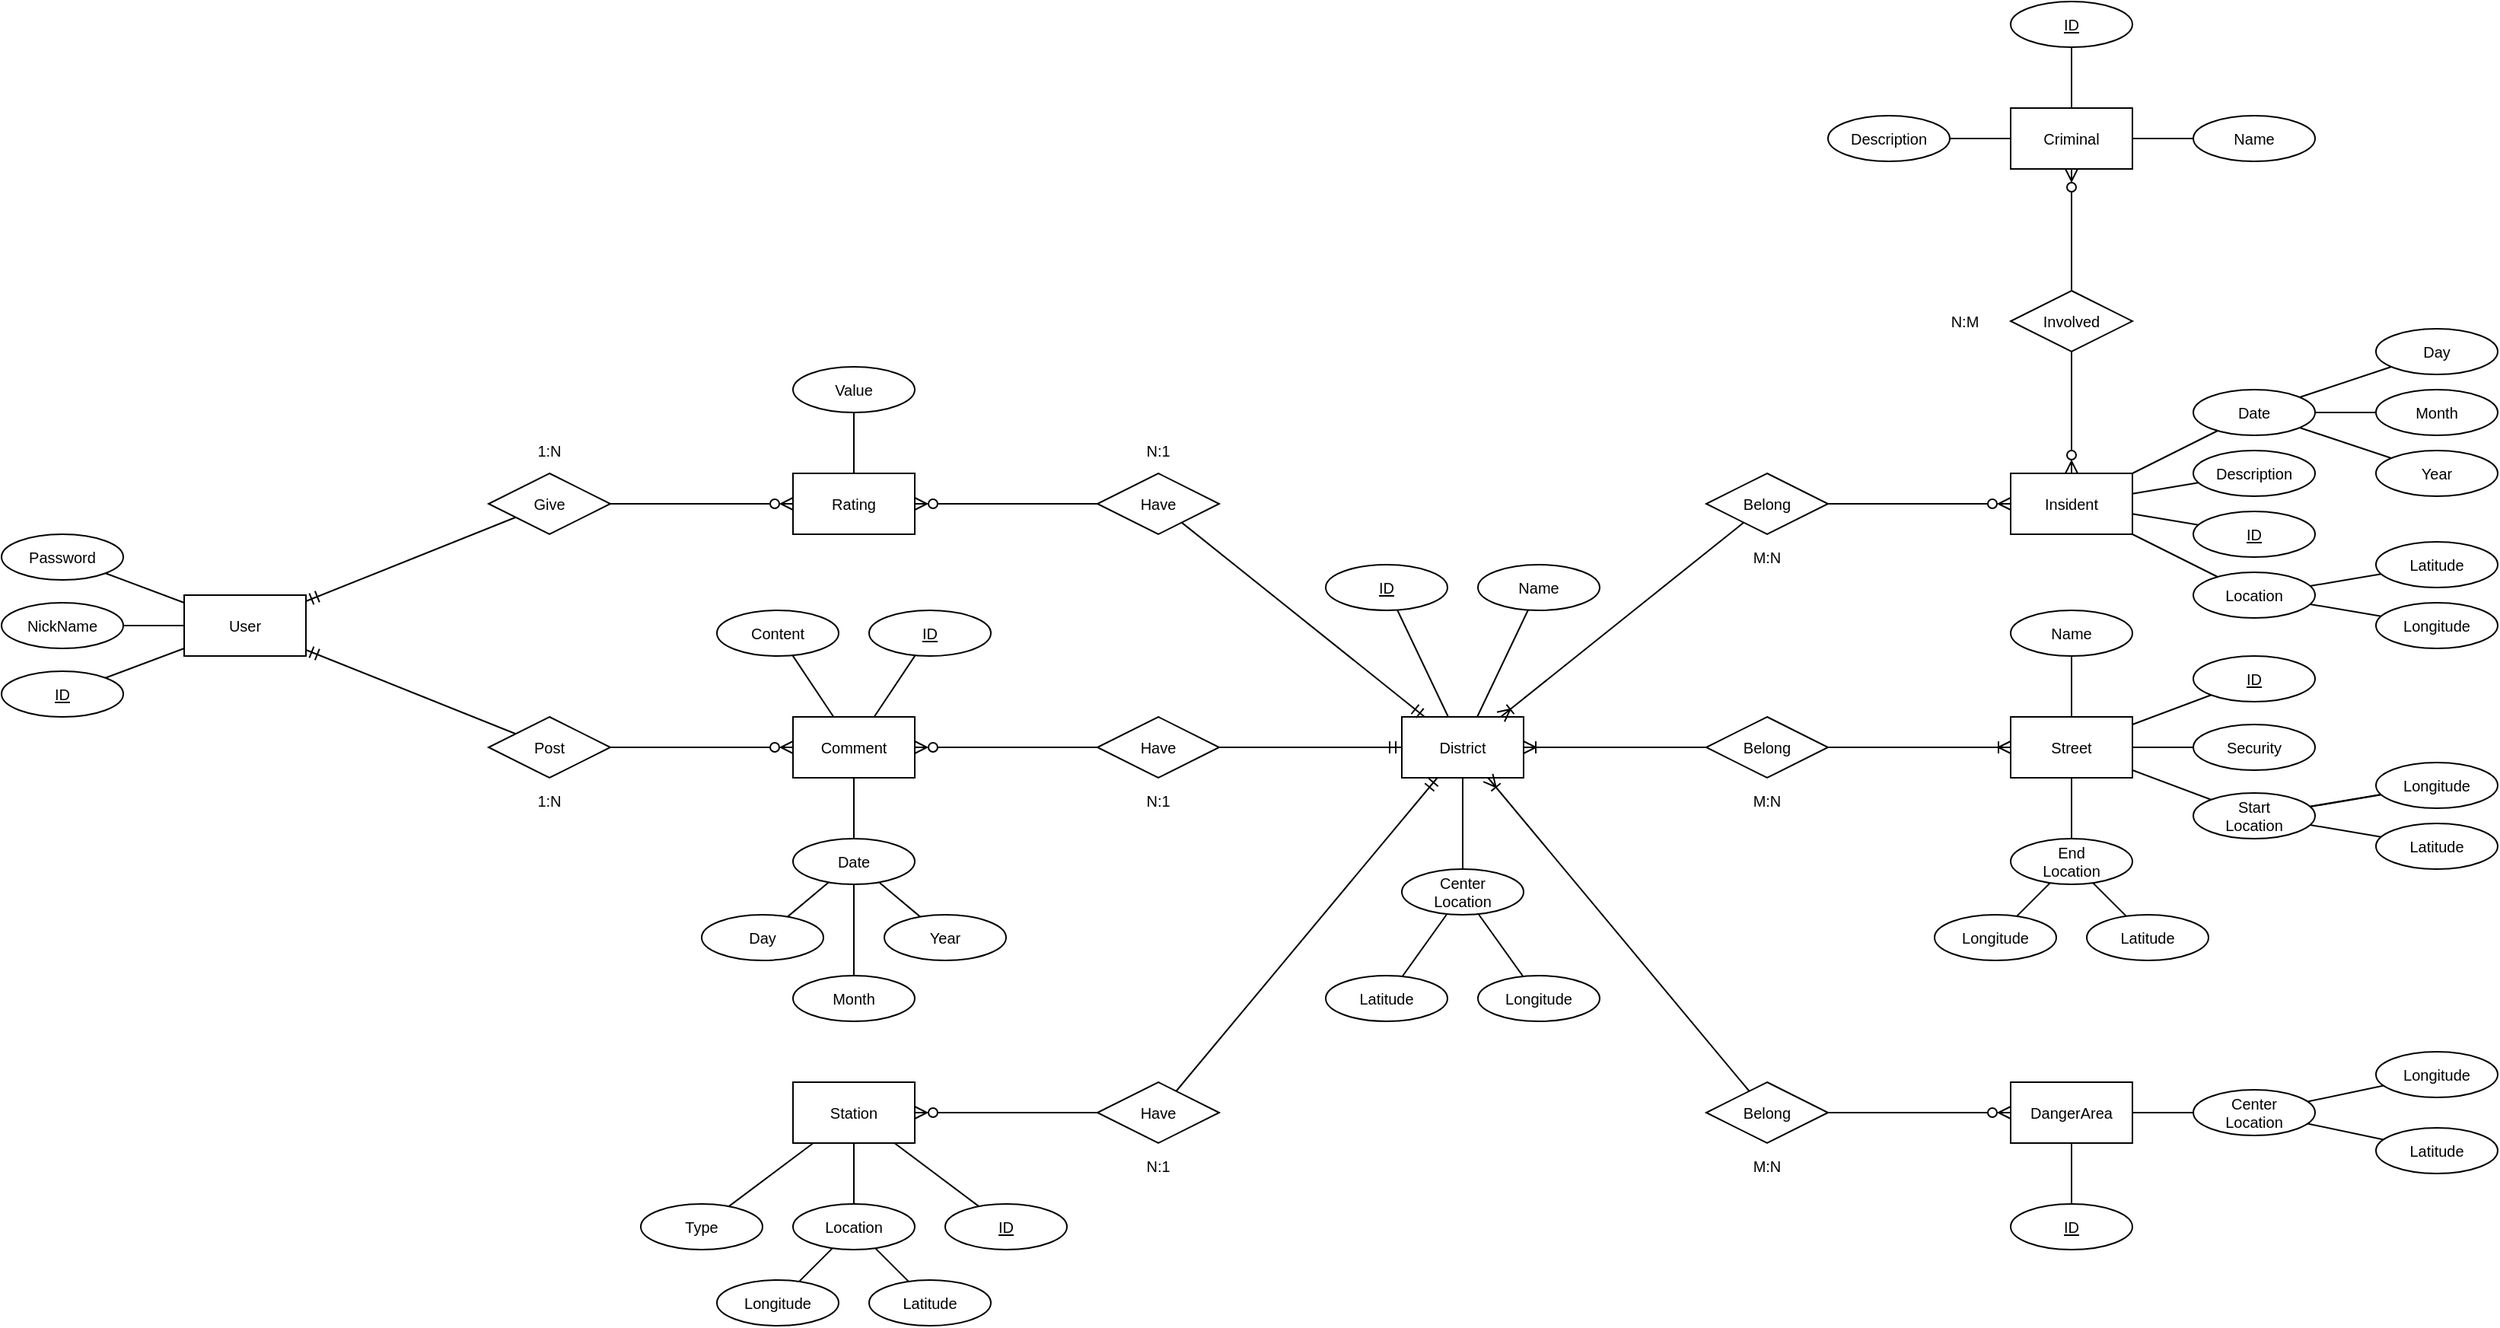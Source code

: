 <mxfile>
    <diagram id="rRoWfzJFK4uJXbPDyryT" name="Page-1">
        <mxGraphModel dx="466" dy="434" grid="1" gridSize="10" guides="1" tooltips="1" connect="1" arrows="1" fold="1" page="1" pageScale="1" pageWidth="850" pageHeight="1100" math="0" shadow="0">
            <root>
                <mxCell id="0"/>
                <mxCell id="1" parent="0"/>
                <mxCell id="21" style="edgeStyle=none;html=1;endArrow=none;endFill=0;fontSize=10;" edge="1" parent="1" source="2" target="20">
                    <mxGeometry relative="1" as="geometry"/>
                </mxCell>
                <mxCell id="22" style="edgeStyle=none;html=1;endArrow=none;endFill=0;fontSize=10;" edge="1" parent="1" source="2" target="18">
                    <mxGeometry relative="1" as="geometry"/>
                </mxCell>
                <mxCell id="23" style="edgeStyle=none;html=1;endArrow=none;endFill=0;fontSize=10;" edge="1" parent="1" source="2" target="13">
                    <mxGeometry relative="1" as="geometry"/>
                </mxCell>
                <mxCell id="2" value="User" style="whiteSpace=wrap;html=1;align=center;fontSize=10;" vertex="1" parent="1">
                    <mxGeometry x="120" y="470" width="80" height="40" as="geometry"/>
                </mxCell>
                <mxCell id="33" style="edgeStyle=none;html=1;endArrow=none;endFill=0;fontSize=10;" edge="1" parent="1" source="3" target="32">
                    <mxGeometry relative="1" as="geometry"/>
                </mxCell>
                <mxCell id="42" style="edgeStyle=none;html=1;fontSize=10;endArrow=none;endFill=0;" edge="1" parent="1" source="3" target="34">
                    <mxGeometry relative="1" as="geometry"/>
                </mxCell>
                <mxCell id="43" style="edgeStyle=none;html=1;fontSize=10;endArrow=none;endFill=0;" edge="1" parent="1" source="3" target="35">
                    <mxGeometry relative="1" as="geometry"/>
                </mxCell>
                <mxCell id="3" value="Comment" style="whiteSpace=wrap;html=1;align=center;fontSize=10;" vertex="1" parent="1">
                    <mxGeometry x="520" y="550" width="80" height="40" as="geometry"/>
                </mxCell>
                <mxCell id="25" style="edgeStyle=none;html=1;endArrow=none;endFill=0;fontSize=10;" edge="1" parent="1" source="4" target="24">
                    <mxGeometry relative="1" as="geometry"/>
                </mxCell>
                <mxCell id="27" style="edgeStyle=none;html=1;endArrow=none;endFill=0;fontSize=10;" edge="1" parent="1" source="4" target="26">
                    <mxGeometry relative="1" as="geometry"/>
                </mxCell>
                <mxCell id="4" value="DangerArea" style="whiteSpace=wrap;html=1;align=center;fontSize=10;" vertex="1" parent="1">
                    <mxGeometry x="1320" y="790" width="80" height="40" as="geometry"/>
                </mxCell>
                <mxCell id="54" style="edgeStyle=none;html=1;fontSize=10;endArrow=none;endFill=0;" edge="1" parent="1" source="5" target="53">
                    <mxGeometry relative="1" as="geometry"/>
                </mxCell>
                <mxCell id="56" style="edgeStyle=none;html=1;fontSize=10;endArrow=none;endFill=0;" edge="1" parent="1" source="5" target="55">
                    <mxGeometry relative="1" as="geometry"/>
                </mxCell>
                <mxCell id="62" style="edgeStyle=none;html=1;fontSize=10;endArrow=none;endFill=0;" edge="1" parent="1" source="5" target="59">
                    <mxGeometry relative="1" as="geometry"/>
                </mxCell>
                <mxCell id="5" value="District" style="whiteSpace=wrap;html=1;align=center;fontSize=10;" vertex="1" parent="1">
                    <mxGeometry x="920" y="550" width="80" height="40" as="geometry"/>
                </mxCell>
                <mxCell id="48" style="edgeStyle=none;html=1;fontSize=10;endArrow=none;endFill=0;" edge="1" parent="1" source="6" target="47">
                    <mxGeometry relative="1" as="geometry"/>
                </mxCell>
                <mxCell id="6" value="Rating" style="whiteSpace=wrap;html=1;align=center;fontSize=10;" vertex="1" parent="1">
                    <mxGeometry x="520" y="390" width="80" height="40" as="geometry"/>
                </mxCell>
                <mxCell id="107" style="edgeStyle=none;html=1;fontSize=10;endArrow=none;endFill=0;" edge="1" parent="1" source="7" target="103">
                    <mxGeometry relative="1" as="geometry"/>
                </mxCell>
                <mxCell id="109" style="edgeStyle=none;html=1;fontSize=10;endArrow=none;endFill=0;" edge="1" parent="1" source="7" target="108">
                    <mxGeometry relative="1" as="geometry"/>
                </mxCell>
                <mxCell id="7" value="Insident" style="whiteSpace=wrap;html=1;align=center;fontSize=10;" vertex="1" parent="1">
                    <mxGeometry x="1320" y="390" width="80" height="40" as="geometry"/>
                </mxCell>
                <mxCell id="68" style="edgeStyle=none;html=1;fontSize=10;endArrow=none;endFill=0;" edge="1" parent="1" source="8" target="65">
                    <mxGeometry relative="1" as="geometry"/>
                </mxCell>
                <mxCell id="70" style="edgeStyle=none;html=1;fontSize=10;endArrow=none;endFill=0;" edge="1" parent="1" source="8" target="69">
                    <mxGeometry relative="1" as="geometry"/>
                </mxCell>
                <mxCell id="72" style="edgeStyle=none;html=1;fontSize=10;endArrow=none;endFill=0;" edge="1" parent="1" source="8" target="71">
                    <mxGeometry relative="1" as="geometry"/>
                </mxCell>
                <mxCell id="8" value="Station" style="whiteSpace=wrap;html=1;align=center;fontSize=10;" vertex="1" parent="1">
                    <mxGeometry x="520" y="790" width="80" height="40" as="geometry"/>
                </mxCell>
                <mxCell id="85" style="edgeStyle=none;html=1;fontSize=10;endArrow=none;endFill=0;startArrow=none;" edge="1" parent="1" source="75" target="73">
                    <mxGeometry relative="1" as="geometry"/>
                </mxCell>
                <mxCell id="86" style="edgeStyle=none;html=1;fontSize=10;endArrow=none;endFill=0;" edge="1" parent="1" source="10" target="80">
                    <mxGeometry relative="1" as="geometry"/>
                </mxCell>
                <mxCell id="87" style="edgeStyle=none;html=1;fontSize=10;endArrow=none;endFill=0;" edge="1" parent="1" source="10" target="84">
                    <mxGeometry relative="1" as="geometry"/>
                </mxCell>
                <mxCell id="88" style="edgeStyle=none;html=1;fontSize=10;endArrow=none;endFill=0;" edge="1" parent="1" source="10" target="83">
                    <mxGeometry relative="1" as="geometry"/>
                </mxCell>
                <mxCell id="128" style="edgeStyle=none;html=1;fontSize=10;endArrow=none;endFill=0;" edge="1" parent="1" source="10" target="127">
                    <mxGeometry relative="1" as="geometry"/>
                </mxCell>
                <mxCell id="10" value="Street" style="whiteSpace=wrap;html=1;align=center;fontSize=10;" vertex="1" parent="1">
                    <mxGeometry x="1320" y="550" width="80" height="40" as="geometry"/>
                </mxCell>
                <mxCell id="124" style="edgeStyle=none;html=1;fontSize=10;endArrow=none;endFill=0;" edge="1" parent="1" source="11" target="121">
                    <mxGeometry relative="1" as="geometry"/>
                </mxCell>
                <mxCell id="125" style="edgeStyle=none;html=1;fontSize=10;endArrow=none;endFill=0;" edge="1" parent="1" source="11" target="122">
                    <mxGeometry relative="1" as="geometry"/>
                </mxCell>
                <mxCell id="126" style="edgeStyle=none;html=1;fontSize=10;endArrow=none;endFill=0;" edge="1" parent="1" source="11" target="123">
                    <mxGeometry relative="1" as="geometry"/>
                </mxCell>
                <mxCell id="11" value="Criminal" style="whiteSpace=wrap;html=1;align=center;fontSize=10;" vertex="1" parent="1">
                    <mxGeometry x="1320" y="150" width="80" height="40" as="geometry"/>
                </mxCell>
                <mxCell id="15" style="edgeStyle=none;html=1;endArrow=ERmandOne;endFill=0;fontSize=10;" edge="1" parent="1" source="12" target="2">
                    <mxGeometry relative="1" as="geometry"/>
                </mxCell>
                <mxCell id="16" style="edgeStyle=none;html=1;endArrow=ERzeroToMany;endFill=0;fontSize=10;" edge="1" parent="1" source="12" target="3">
                    <mxGeometry relative="1" as="geometry"/>
                </mxCell>
                <mxCell id="12" value="Post" style="shape=rhombus;perimeter=rhombusPerimeter;whiteSpace=wrap;html=1;align=center;fontSize=10;" vertex="1" parent="1">
                    <mxGeometry x="320" y="550" width="80" height="40" as="geometry"/>
                </mxCell>
                <mxCell id="13" value="ID" style="ellipse;whiteSpace=wrap;html=1;align=center;fontStyle=4;fontSize=10;" vertex="1" parent="1">
                    <mxGeometry y="520" width="80" height="30" as="geometry"/>
                </mxCell>
                <mxCell id="18" value="NickName" style="ellipse;whiteSpace=wrap;html=1;align=center;fontSize=10;" vertex="1" parent="1">
                    <mxGeometry y="475" width="80" height="30" as="geometry"/>
                </mxCell>
                <mxCell id="20" value="Password" style="ellipse;whiteSpace=wrap;html=1;align=center;fontSize=10;" vertex="1" parent="1">
                    <mxGeometry y="430" width="80" height="30" as="geometry"/>
                </mxCell>
                <mxCell id="30" style="edgeStyle=none;html=1;endArrow=none;endFill=0;fontSize=10;" edge="1" parent="1" source="24" target="28">
                    <mxGeometry relative="1" as="geometry"/>
                </mxCell>
                <mxCell id="31" style="edgeStyle=none;html=1;endArrow=none;endFill=0;fontSize=10;" edge="1" parent="1" source="24" target="29">
                    <mxGeometry relative="1" as="geometry"/>
                </mxCell>
                <mxCell id="24" value="Center&lt;br style=&quot;font-size: 10px;&quot;&gt;Location" style="ellipse;whiteSpace=wrap;html=1;align=center;fontSize=10;" vertex="1" parent="1">
                    <mxGeometry x="1440" y="795" width="80" height="30" as="geometry"/>
                </mxCell>
                <mxCell id="26" value="ID" style="ellipse;whiteSpace=wrap;html=1;align=center;fontStyle=4;fontSize=10;" vertex="1" parent="1">
                    <mxGeometry x="1320" y="870" width="80" height="30" as="geometry"/>
                </mxCell>
                <mxCell id="28" value="Latitude" style="ellipse;whiteSpace=wrap;html=1;align=center;fontSize=10;" vertex="1" parent="1">
                    <mxGeometry x="1560" y="820" width="80" height="30" as="geometry"/>
                </mxCell>
                <mxCell id="29" value="Longitude" style="ellipse;whiteSpace=wrap;html=1;align=center;fontSize=10;" vertex="1" parent="1">
                    <mxGeometry x="1560" y="770" width="80" height="30" as="geometry"/>
                </mxCell>
                <mxCell id="32" value="ID" style="ellipse;whiteSpace=wrap;html=1;align=center;fontStyle=4;fontSize=10;" vertex="1" parent="1">
                    <mxGeometry x="570" y="480" width="80" height="30" as="geometry"/>
                </mxCell>
                <mxCell id="39" style="edgeStyle=none;html=1;fontSize=10;endArrow=none;endFill=0;" edge="1" parent="1" source="34" target="37">
                    <mxGeometry relative="1" as="geometry"/>
                </mxCell>
                <mxCell id="40" style="edgeStyle=none;html=1;fontSize=10;endArrow=none;endFill=0;" edge="1" parent="1" source="34" target="36">
                    <mxGeometry relative="1" as="geometry"/>
                </mxCell>
                <mxCell id="41" style="edgeStyle=none;html=1;fontSize=10;endArrow=none;endFill=0;" edge="1" parent="1" source="34" target="38">
                    <mxGeometry relative="1" as="geometry"/>
                </mxCell>
                <mxCell id="34" value="Date" style="ellipse;whiteSpace=wrap;html=1;align=center;fontSize=10;" vertex="1" parent="1">
                    <mxGeometry x="520" y="630" width="80" height="30" as="geometry"/>
                </mxCell>
                <mxCell id="35" value="Content" style="ellipse;whiteSpace=wrap;html=1;align=center;fontSize=10;" vertex="1" parent="1">
                    <mxGeometry x="470" y="480" width="80" height="30" as="geometry"/>
                </mxCell>
                <mxCell id="36" value="Month" style="ellipse;whiteSpace=wrap;html=1;align=center;fontSize=10;" vertex="1" parent="1">
                    <mxGeometry x="520" y="720" width="80" height="30" as="geometry"/>
                </mxCell>
                <mxCell id="37" value="Day" style="ellipse;whiteSpace=wrap;html=1;align=center;fontSize=10;" vertex="1" parent="1">
                    <mxGeometry x="460" y="680" width="80" height="30" as="geometry"/>
                </mxCell>
                <mxCell id="38" value="Year" style="ellipse;whiteSpace=wrap;html=1;align=center;fontSize=10;" vertex="1" parent="1">
                    <mxGeometry x="580" y="680" width="80" height="30" as="geometry"/>
                </mxCell>
                <mxCell id="45" style="edgeStyle=none;html=1;fontSize=10;endArrow=ERmandOne;endFill=0;" edge="1" parent="1" source="44" target="2">
                    <mxGeometry relative="1" as="geometry">
                        <mxPoint x="25.294" y="367.647" as="sourcePoint"/>
                    </mxGeometry>
                </mxCell>
                <mxCell id="46" style="edgeStyle=none;html=1;fontSize=10;endArrow=ERzeroToMany;endFill=0;" edge="1" parent="1" source="44" target="6">
                    <mxGeometry relative="1" as="geometry"/>
                </mxCell>
                <mxCell id="44" value="Give" style="shape=rhombus;perimeter=rhombusPerimeter;whiteSpace=wrap;html=1;align=center;fontSize=10;" vertex="1" parent="1">
                    <mxGeometry x="320" y="390" width="80" height="40" as="geometry"/>
                </mxCell>
                <mxCell id="47" value="Value" style="ellipse;whiteSpace=wrap;html=1;align=center;fontSize=10;" vertex="1" parent="1">
                    <mxGeometry x="520" y="320" width="80" height="30" as="geometry"/>
                </mxCell>
                <mxCell id="51" style="edgeStyle=none;html=1;fontSize=10;endArrow=ERoneToMany;endFill=0;" edge="1" parent="1" source="49" target="5">
                    <mxGeometry relative="1" as="geometry"/>
                </mxCell>
                <mxCell id="52" style="edgeStyle=none;html=1;fontSize=10;endArrow=ERzeroToMany;endFill=0;" edge="1" parent="1" source="49" target="7">
                    <mxGeometry relative="1" as="geometry"/>
                </mxCell>
                <mxCell id="49" value="Belong" style="shape=rhombus;perimeter=rhombusPerimeter;whiteSpace=wrap;html=1;align=center;fontSize=10;" vertex="1" parent="1">
                    <mxGeometry x="1120" y="390" width="80" height="40" as="geometry"/>
                </mxCell>
                <mxCell id="53" value="ID" style="ellipse;whiteSpace=wrap;html=1;align=center;fontStyle=4;fontSize=10;" vertex="1" parent="1">
                    <mxGeometry x="870" y="450" width="80" height="30" as="geometry"/>
                </mxCell>
                <mxCell id="55" value="Name" style="ellipse;whiteSpace=wrap;html=1;align=center;fontSize=10;" vertex="1" parent="1">
                    <mxGeometry x="970" y="450" width="80" height="30" as="geometry"/>
                </mxCell>
                <mxCell id="57" style="edgeStyle=none;html=1;endArrow=none;endFill=0;fontSize=10;" edge="1" parent="1" source="59" target="60">
                    <mxGeometry relative="1" as="geometry"/>
                </mxCell>
                <mxCell id="58" style="edgeStyle=none;html=1;endArrow=none;endFill=0;fontSize=10;" edge="1" parent="1" source="59" target="61">
                    <mxGeometry relative="1" as="geometry"/>
                </mxCell>
                <mxCell id="59" value="Center&lt;br style=&quot;font-size: 10px;&quot;&gt;Location" style="ellipse;whiteSpace=wrap;html=1;align=center;fontSize=10;" vertex="1" parent="1">
                    <mxGeometry x="920" y="650" width="80" height="30" as="geometry"/>
                </mxCell>
                <mxCell id="60" value="Latitude" style="ellipse;whiteSpace=wrap;html=1;align=center;fontSize=10;" vertex="1" parent="1">
                    <mxGeometry x="870" y="720" width="80" height="30" as="geometry"/>
                </mxCell>
                <mxCell id="61" value="Longitude" style="ellipse;whiteSpace=wrap;html=1;align=center;fontSize=10;" vertex="1" parent="1">
                    <mxGeometry x="970" y="720" width="80" height="30" as="geometry"/>
                </mxCell>
                <mxCell id="63" style="edgeStyle=none;html=1;endArrow=none;endFill=0;fontSize=10;" edge="1" parent="1" source="65" target="66">
                    <mxGeometry relative="1" as="geometry"/>
                </mxCell>
                <mxCell id="64" style="edgeStyle=none;html=1;endArrow=none;endFill=0;fontSize=10;" edge="1" parent="1" source="65" target="67">
                    <mxGeometry relative="1" as="geometry"/>
                </mxCell>
                <mxCell id="65" value="Location" style="ellipse;whiteSpace=wrap;html=1;align=center;fontSize=10;" vertex="1" parent="1">
                    <mxGeometry x="520" y="870" width="80" height="30" as="geometry"/>
                </mxCell>
                <mxCell id="66" value="Latitude" style="ellipse;whiteSpace=wrap;html=1;align=center;fontSize=10;" vertex="1" parent="1">
                    <mxGeometry x="570" y="920" width="80" height="30" as="geometry"/>
                </mxCell>
                <mxCell id="67" value="Longitude" style="ellipse;whiteSpace=wrap;html=1;align=center;fontSize=10;" vertex="1" parent="1">
                    <mxGeometry x="470" y="920" width="80" height="30" as="geometry"/>
                </mxCell>
                <mxCell id="69" value="Type" style="ellipse;whiteSpace=wrap;html=1;align=center;fontSize=10;" vertex="1" parent="1">
                    <mxGeometry x="420" y="870" width="80" height="30" as="geometry"/>
                </mxCell>
                <mxCell id="71" value="ID" style="ellipse;whiteSpace=wrap;html=1;align=center;fontStyle=4;fontSize=10;" vertex="1" parent="1">
                    <mxGeometry x="620" y="870" width="80" height="30" as="geometry"/>
                </mxCell>
                <mxCell id="76" style="edgeStyle=none;html=1;fontSize=10;endArrow=none;endFill=0;" edge="1" parent="1" source="73" target="74">
                    <mxGeometry relative="1" as="geometry"/>
                </mxCell>
                <mxCell id="77" style="edgeStyle=none;html=1;fontSize=10;endArrow=none;endFill=0;" edge="1" parent="1" source="73" target="75">
                    <mxGeometry relative="1" as="geometry"/>
                </mxCell>
                <mxCell id="73" value="Start&lt;br&gt;Location" style="ellipse;whiteSpace=wrap;html=1;align=center;fontSize=10;" vertex="1" parent="1">
                    <mxGeometry x="1440" y="600" width="80" height="30" as="geometry"/>
                </mxCell>
                <mxCell id="74" value="Latitude" style="ellipse;whiteSpace=wrap;html=1;align=center;fontSize=10;" vertex="1" parent="1">
                    <mxGeometry x="1560" y="620" width="80" height="30" as="geometry"/>
                </mxCell>
                <mxCell id="78" style="edgeStyle=none;html=1;fontSize=10;endArrow=none;endFill=0;" edge="1" parent="1" source="80" target="81">
                    <mxGeometry relative="1" as="geometry"/>
                </mxCell>
                <mxCell id="79" style="edgeStyle=none;html=1;fontSize=10;endArrow=none;endFill=0;" edge="1" parent="1" source="80" target="82">
                    <mxGeometry relative="1" as="geometry"/>
                </mxCell>
                <mxCell id="80" value="End&lt;br&gt;Location" style="ellipse;whiteSpace=wrap;html=1;align=center;fontSize=10;" vertex="1" parent="1">
                    <mxGeometry x="1320" y="630" width="80" height="30" as="geometry"/>
                </mxCell>
                <mxCell id="81" value="Latitude" style="ellipse;whiteSpace=wrap;html=1;align=center;fontSize=10;" vertex="1" parent="1">
                    <mxGeometry x="1370" y="680" width="80" height="30" as="geometry"/>
                </mxCell>
                <mxCell id="82" value="Longitude" style="ellipse;whiteSpace=wrap;html=1;align=center;fontSize=10;" vertex="1" parent="1">
                    <mxGeometry x="1270" y="680" width="80" height="30" as="geometry"/>
                </mxCell>
                <mxCell id="83" value="ID" style="ellipse;whiteSpace=wrap;html=1;align=center;fontStyle=4;fontSize=10;" vertex="1" parent="1">
                    <mxGeometry x="1440" y="510" width="80" height="30" as="geometry"/>
                </mxCell>
                <mxCell id="84" value="Name" style="ellipse;whiteSpace=wrap;html=1;align=center;fontSize=10;" vertex="1" parent="1">
                    <mxGeometry x="1320" y="480" width="80" height="30" as="geometry"/>
                </mxCell>
                <mxCell id="90" style="edgeStyle=none;html=1;fontSize=10;endArrow=ERzeroToMany;endFill=0;" edge="1" parent="1" source="89" target="6">
                    <mxGeometry relative="1" as="geometry"/>
                </mxCell>
                <mxCell id="91" style="edgeStyle=none;html=1;fontSize=10;endArrow=ERmandOne;endFill=0;" edge="1" parent="1" source="89" target="5">
                    <mxGeometry relative="1" as="geometry">
                        <mxPoint x="1270" y="190" as="sourcePoint"/>
                    </mxGeometry>
                </mxCell>
                <mxCell id="89" value="Have" style="shape=rhombus;perimeter=rhombusPerimeter;whiteSpace=wrap;html=1;align=center;fontSize=10;" vertex="1" parent="1">
                    <mxGeometry x="720" y="390" width="80" height="40" as="geometry"/>
                </mxCell>
                <mxCell id="92" style="edgeStyle=none;html=1;endArrow=none;endFill=0;fontSize=10;" edge="1" parent="1" source="94" target="95">
                    <mxGeometry relative="1" as="geometry"/>
                </mxCell>
                <mxCell id="93" style="edgeStyle=none;html=1;endArrow=none;endFill=0;fontSize=10;" edge="1" parent="1" source="94" target="96">
                    <mxGeometry relative="1" as="geometry"/>
                </mxCell>
                <mxCell id="97" style="edgeStyle=none;html=1;fontSize=10;endArrow=none;endFill=0;" edge="1" parent="1" source="94" target="7">
                    <mxGeometry relative="1" as="geometry"/>
                </mxCell>
                <mxCell id="94" value="Location" style="ellipse;whiteSpace=wrap;html=1;align=center;fontSize=10;" vertex="1" parent="1">
                    <mxGeometry x="1440" y="455" width="80" height="30" as="geometry"/>
                </mxCell>
                <mxCell id="95" value="Latitude" style="ellipse;whiteSpace=wrap;html=1;align=center;fontSize=10;" vertex="1" parent="1">
                    <mxGeometry x="1560" y="435" width="80" height="30" as="geometry"/>
                </mxCell>
                <mxCell id="96" value="Longitude" style="ellipse;whiteSpace=wrap;html=1;align=center;fontSize=10;" vertex="1" parent="1">
                    <mxGeometry x="1560" y="475" width="80" height="30" as="geometry"/>
                </mxCell>
                <mxCell id="98" value="ID" style="ellipse;whiteSpace=wrap;html=1;align=center;fontStyle=4;fontSize=10;" vertex="1" parent="1">
                    <mxGeometry x="1440" y="415" width="80" height="30" as="geometry"/>
                </mxCell>
                <mxCell id="99" style="edgeStyle=none;html=1;fontSize=10;endArrow=none;endFill=0;" edge="1" parent="1" source="7" target="98">
                    <mxGeometry relative="1" as="geometry">
                        <mxPoint x="1940" y="-330" as="sourcePoint"/>
                        <mxPoint x="1980" y="-330" as="targetPoint"/>
                    </mxGeometry>
                </mxCell>
                <mxCell id="100" style="edgeStyle=none;html=1;fontSize=10;endArrow=none;endFill=0;" edge="1" parent="1" source="103" target="105">
                    <mxGeometry relative="1" as="geometry"/>
                </mxCell>
                <mxCell id="101" style="edgeStyle=none;html=1;fontSize=10;endArrow=none;endFill=0;" edge="1" parent="1" source="103" target="104">
                    <mxGeometry relative="1" as="geometry"/>
                </mxCell>
                <mxCell id="102" style="edgeStyle=none;html=1;fontSize=10;endArrow=none;endFill=0;" edge="1" parent="1" source="103" target="106">
                    <mxGeometry relative="1" as="geometry"/>
                </mxCell>
                <mxCell id="103" value="Date" style="ellipse;whiteSpace=wrap;html=1;align=center;fontSize=10;" vertex="1" parent="1">
                    <mxGeometry x="1440" y="335" width="80" height="30" as="geometry"/>
                </mxCell>
                <mxCell id="104" value="Month" style="ellipse;whiteSpace=wrap;html=1;align=center;fontSize=10;" vertex="1" parent="1">
                    <mxGeometry x="1560" y="335" width="80" height="30" as="geometry"/>
                </mxCell>
                <mxCell id="105" value="Day" style="ellipse;whiteSpace=wrap;html=1;align=center;fontSize=10;" vertex="1" parent="1">
                    <mxGeometry x="1560" y="295" width="80" height="30" as="geometry"/>
                </mxCell>
                <mxCell id="106" value="Year" style="ellipse;whiteSpace=wrap;html=1;align=center;fontSize=10;" vertex="1" parent="1">
                    <mxGeometry x="1560" y="375" width="80" height="30" as="geometry"/>
                </mxCell>
                <mxCell id="108" value="Description" style="ellipse;whiteSpace=wrap;html=1;align=center;fontSize=10;" vertex="1" parent="1">
                    <mxGeometry x="1440" y="375" width="80" height="30" as="geometry"/>
                </mxCell>
                <mxCell id="111" style="edgeStyle=none;html=1;fontSize=10;endArrow=ERmandOne;endFill=0;" edge="1" parent="1" source="110" target="5">
                    <mxGeometry relative="1" as="geometry"/>
                </mxCell>
                <mxCell id="112" style="edgeStyle=none;html=1;fontSize=10;endArrow=ERzeroToMany;endFill=0;" edge="1" parent="1" source="110" target="8">
                    <mxGeometry relative="1" as="geometry"/>
                </mxCell>
                <mxCell id="110" value="Have" style="shape=rhombus;perimeter=rhombusPerimeter;whiteSpace=wrap;html=1;align=center;fontSize=10;" vertex="1" parent="1">
                    <mxGeometry x="720" y="790" width="80" height="40" as="geometry"/>
                </mxCell>
                <mxCell id="114" style="edgeStyle=none;html=1;fontSize=10;endArrow=ERoneToMany;endFill=0;" edge="1" parent="1" source="113" target="5">
                    <mxGeometry relative="1" as="geometry"/>
                </mxCell>
                <mxCell id="115" style="edgeStyle=none;html=1;fontSize=10;endArrow=ERoneToMany;endFill=0;" edge="1" parent="1" source="113" target="10">
                    <mxGeometry relative="1" as="geometry"/>
                </mxCell>
                <mxCell id="113" value="Belong" style="shape=rhombus;perimeter=rhombusPerimeter;whiteSpace=wrap;html=1;align=center;fontSize=10;" vertex="1" parent="1">
                    <mxGeometry x="1120" y="550" width="80" height="40" as="geometry"/>
                </mxCell>
                <mxCell id="116" value="" style="edgeStyle=none;html=1;fontSize=10;endArrow=none;endFill=0;" edge="1" parent="1" source="10" target="73">
                    <mxGeometry relative="1" as="geometry">
                        <mxPoint x="1450" y="840" as="sourcePoint"/>
                        <mxPoint x="1163.282" y="768.321" as="targetPoint"/>
                    </mxGeometry>
                </mxCell>
                <mxCell id="75" value="Longitude" style="ellipse;whiteSpace=wrap;html=1;align=center;fontSize=10;" vertex="1" parent="1">
                    <mxGeometry x="1560" y="580" width="80" height="30" as="geometry"/>
                </mxCell>
                <mxCell id="118" style="edgeStyle=none;html=1;fontSize=10;endArrow=ERzeroToMany;endFill=0;" edge="1" parent="1" source="117" target="4">
                    <mxGeometry relative="1" as="geometry"/>
                </mxCell>
                <mxCell id="119" style="edgeStyle=none;html=1;fontSize=10;endArrow=ERoneToMany;endFill=0;" edge="1" parent="1" source="117" target="5">
                    <mxGeometry relative="1" as="geometry"/>
                </mxCell>
                <mxCell id="117" value="Belong" style="shape=rhombus;perimeter=rhombusPerimeter;whiteSpace=wrap;html=1;align=center;fontSize=10;" vertex="1" parent="1">
                    <mxGeometry x="1120" y="790" width="80" height="40" as="geometry"/>
                </mxCell>
                <mxCell id="121" value="Name" style="ellipse;whiteSpace=wrap;html=1;align=center;fontSize=10;" vertex="1" parent="1">
                    <mxGeometry x="1440" y="155" width="80" height="30" as="geometry"/>
                </mxCell>
                <mxCell id="122" value="ID" style="ellipse;whiteSpace=wrap;html=1;align=center;fontStyle=4;fontSize=10;" vertex="1" parent="1">
                    <mxGeometry x="1320" y="80" width="80" height="30" as="geometry"/>
                </mxCell>
                <mxCell id="123" value="Description" style="ellipse;whiteSpace=wrap;html=1;align=center;fontSize=10;" vertex="1" parent="1">
                    <mxGeometry x="1200" y="155" width="80" height="30" as="geometry"/>
                </mxCell>
                <mxCell id="127" value="Security" style="ellipse;whiteSpace=wrap;html=1;align=center;fontSize=10;" vertex="1" parent="1">
                    <mxGeometry x="1440" y="555" width="80" height="30" as="geometry"/>
                </mxCell>
                <mxCell id="131" style="edgeStyle=none;html=1;fontSize=10;endArrow=ERzeroToMany;endFill=0;" edge="1" parent="1" source="130" target="3">
                    <mxGeometry relative="1" as="geometry"/>
                </mxCell>
                <mxCell id="132" style="edgeStyle=none;html=1;fontSize=10;endArrow=ERmandOne;endFill=0;" edge="1" parent="1" source="130" target="5">
                    <mxGeometry relative="1" as="geometry"/>
                </mxCell>
                <mxCell id="130" value="Have" style="shape=rhombus;perimeter=rhombusPerimeter;whiteSpace=wrap;html=1;align=center;fontSize=10;" vertex="1" parent="1">
                    <mxGeometry x="720" y="550" width="80" height="40" as="geometry"/>
                </mxCell>
                <mxCell id="135" style="edgeStyle=none;html=1;fontSize=10;endArrow=ERzeroToMany;endFill=0;" edge="1" parent="1" source="134" target="7">
                    <mxGeometry relative="1" as="geometry"/>
                </mxCell>
                <mxCell id="136" style="edgeStyle=none;html=1;fontSize=10;endArrow=ERzeroToMany;endFill=0;" edge="1" parent="1" source="134" target="11">
                    <mxGeometry relative="1" as="geometry"/>
                </mxCell>
                <mxCell id="134" value="Involved" style="shape=rhombus;perimeter=rhombusPerimeter;whiteSpace=wrap;html=1;align=center;fontSize=10;" vertex="1" parent="1">
                    <mxGeometry x="1320" y="270" width="80" height="40" as="geometry"/>
                </mxCell>
                <mxCell id="141" value="1:N" style="text;html=1;strokeColor=none;fillColor=none;align=center;verticalAlign=middle;whiteSpace=wrap;rounded=0;fontSize=10;" vertex="1" parent="1">
                    <mxGeometry x="330" y="360" width="60" height="30" as="geometry"/>
                </mxCell>
                <mxCell id="142" value="1:N" style="text;html=1;strokeColor=none;fillColor=none;align=center;verticalAlign=middle;whiteSpace=wrap;rounded=0;fontSize=10;" vertex="1" parent="1">
                    <mxGeometry x="330" y="590" width="60" height="30" as="geometry"/>
                </mxCell>
                <mxCell id="143" value="N:1" style="text;html=1;strokeColor=none;fillColor=none;align=center;verticalAlign=middle;whiteSpace=wrap;rounded=0;fontSize=10;" vertex="1" parent="1">
                    <mxGeometry x="730" y="830" width="60" height="30" as="geometry"/>
                </mxCell>
                <mxCell id="144" value="N:1" style="text;html=1;strokeColor=none;fillColor=none;align=center;verticalAlign=middle;whiteSpace=wrap;rounded=0;fontSize=10;" vertex="1" parent="1">
                    <mxGeometry x="730" y="590" width="60" height="30" as="geometry"/>
                </mxCell>
                <mxCell id="145" value="N:1" style="text;html=1;strokeColor=none;fillColor=none;align=center;verticalAlign=middle;whiteSpace=wrap;rounded=0;fontSize=10;" vertex="1" parent="1">
                    <mxGeometry x="730" y="360" width="60" height="30" as="geometry"/>
                </mxCell>
                <mxCell id="146" value="M:N" style="text;html=1;strokeColor=none;fillColor=none;align=center;verticalAlign=middle;whiteSpace=wrap;rounded=0;fontSize=10;" vertex="1" parent="1">
                    <mxGeometry x="1130" y="830" width="60" height="30" as="geometry"/>
                </mxCell>
                <mxCell id="147" value="M:N" style="text;html=1;strokeColor=none;fillColor=none;align=center;verticalAlign=middle;whiteSpace=wrap;rounded=0;fontSize=10;" vertex="1" parent="1">
                    <mxGeometry x="1130" y="590" width="60" height="30" as="geometry"/>
                </mxCell>
                <mxCell id="148" value="M:N" style="text;html=1;strokeColor=none;fillColor=none;align=center;verticalAlign=middle;whiteSpace=wrap;rounded=0;fontSize=10;" vertex="1" parent="1">
                    <mxGeometry x="1130" y="430" width="60" height="30" as="geometry"/>
                </mxCell>
                <mxCell id="149" value="N:M" style="text;html=1;strokeColor=none;fillColor=none;align=center;verticalAlign=middle;whiteSpace=wrap;rounded=0;fontSize=10;" vertex="1" parent="1">
                    <mxGeometry x="1260" y="275" width="60" height="30" as="geometry"/>
                </mxCell>
            </root>
        </mxGraphModel>
    </diagram>
</mxfile>